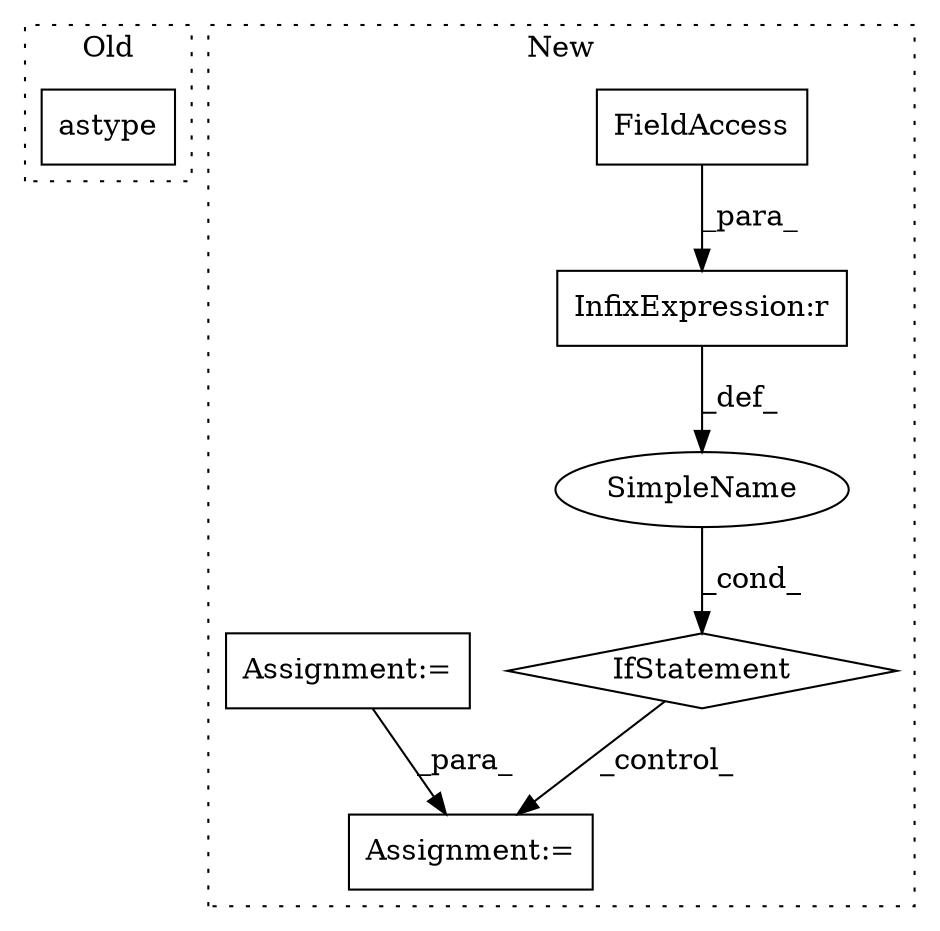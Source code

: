 digraph G {
subgraph cluster0 {
1 [label="astype" a="32" s="2005,2016" l="7,1" shape="box"];
label = "Old";
style="dotted";
}
subgraph cluster1 {
2 [label="IfStatement" a="25" s="3013,3040" l="4,2" shape="diamond"];
3 [label="Assignment:=" a="7" s="3051" l="1" shape="box"];
4 [label="SimpleName" a="42" s="" l="" shape="ellipse"];
5 [label="InfixExpression:r" a="27" s="3030" l="4" shape="box"];
6 [label="FieldAccess" a="22" s="3017" l="13" shape="box"];
7 [label="Assignment:=" a="7" s="2846" l="1" shape="box"];
label = "New";
style="dotted";
}
2 -> 3 [label="_control_"];
4 -> 2 [label="_cond_"];
5 -> 4 [label="_def_"];
6 -> 5 [label="_para_"];
7 -> 3 [label="_para_"];
}